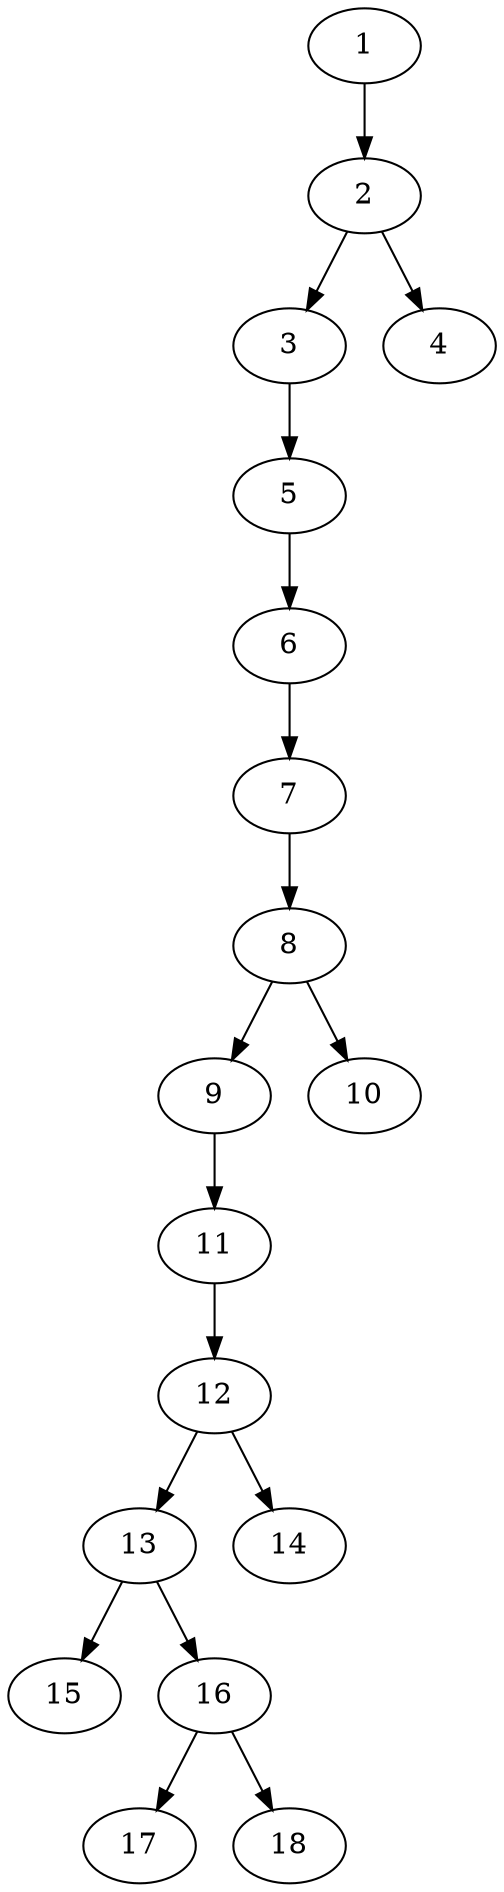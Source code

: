 // DAG (tier=1-easy, mode=data, n=18, ccr=0.330, fat=0.361, density=0.318, regular=0.663, jump=0.077, mindata=1048576, maxdata=8388608)
// DAG automatically generated by daggen at Sun Aug 24 16:33:33 2025
// /home/ermia/Project/Environments/daggen/bin/daggen --dot --ccr 0.330 --fat 0.361 --regular 0.663 --density 0.318 --jump 0.077 --mindata 1048576 --maxdata 8388608 -n 18 
digraph G {
  1 [size="263656850398350671872", alpha="0.10", expect_size="131828425199175335936"]
  1 -> 2 [size ="328939499159552"]
  2 [size="25050273794337784", alpha="0.14", expect_size="12525136897168892"]
  2 -> 3 [size ="10673530601472"]
  2 -> 4 [size ="10673530601472"]
  3 [size="344309807828887808", alpha="0.01", expect_size="172154903914443904"]
  3 -> 5 [size ="255141399756800"]
  4 [size="20174448637434624", alpha="0.15", expect_size="10087224318717312"]
  5 [size="305759196974873051136", alpha="0.16", expect_size="152879598487436525568"]
  5 -> 6 [size ="363086141718528"]
  6 [size="308798022170370752", alpha="0.17", expect_size="154399011085185376"]
  6 -> 7 [size ="299578800734208"]
  7 [size="172479789746664505344", alpha="0.15", expect_size="86239894873332252672"]
  7 -> 8 [size ="247884171706368"]
  8 [size="7042598819522011", alpha="0.03", expect_size="3521299409761005"]
  8 -> 9 [size ="131746184036352"]
  8 -> 10 [size ="131746184036352"]
  9 [size="120462440001865515008", alpha="0.11", expect_size="60231220000932757504"]
  9 -> 11 [size ="195130170540032"]
  10 [size="58315739232911491072", alpha="0.00", expect_size="29157869616455745536"]
  11 [size="562439473459949568", alpha="0.12", expect_size="281219736729974784"]
  11 -> 12 [size ="404607939379200"]
  12 [size="1695922526127254", alpha="0.01", expect_size="847961263063627"]
  12 -> 13 [size ="79784520450048"]
  12 -> 14 [size ="79784520450048"]
  13 [size="18485761911357648", alpha="0.15", expect_size="9242880955678824"]
  13 -> 15 [size ="19483179614208"]
  13 -> 16 [size ="19483179614208"]
  14 [size="122724350930922242048", alpha="0.03", expect_size="61362175465461121024"]
  15 [size="216632336547928992", alpha="0.15", expect_size="108316168273964496"]
  16 [size="196951899307068992", alpha="0.03", expect_size="98475949653534496"]
  16 -> 17 [size ="240192698974208"]
  16 -> 18 [size ="240192698974208"]
  17 [size="10381709567206302", alpha="0.01", expect_size="5190854783603151"]
  18 [size="30241010786166376", alpha="0.15", expect_size="15120505393083188"]
}